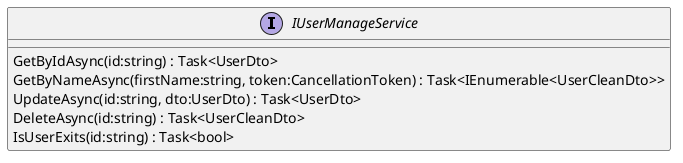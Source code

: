 @startuml
interface IUserManageService {
    GetByIdAsync(id:string) : Task<UserDto>
    GetByNameAsync(firstName:string, token:CancellationToken) : Task<IEnumerable<UserCleanDto>>
    UpdateAsync(id:string, dto:UserDto) : Task<UserDto>
    DeleteAsync(id:string) : Task<UserCleanDto>
    IsUserExits(id:string) : Task<bool>
}
@enduml
